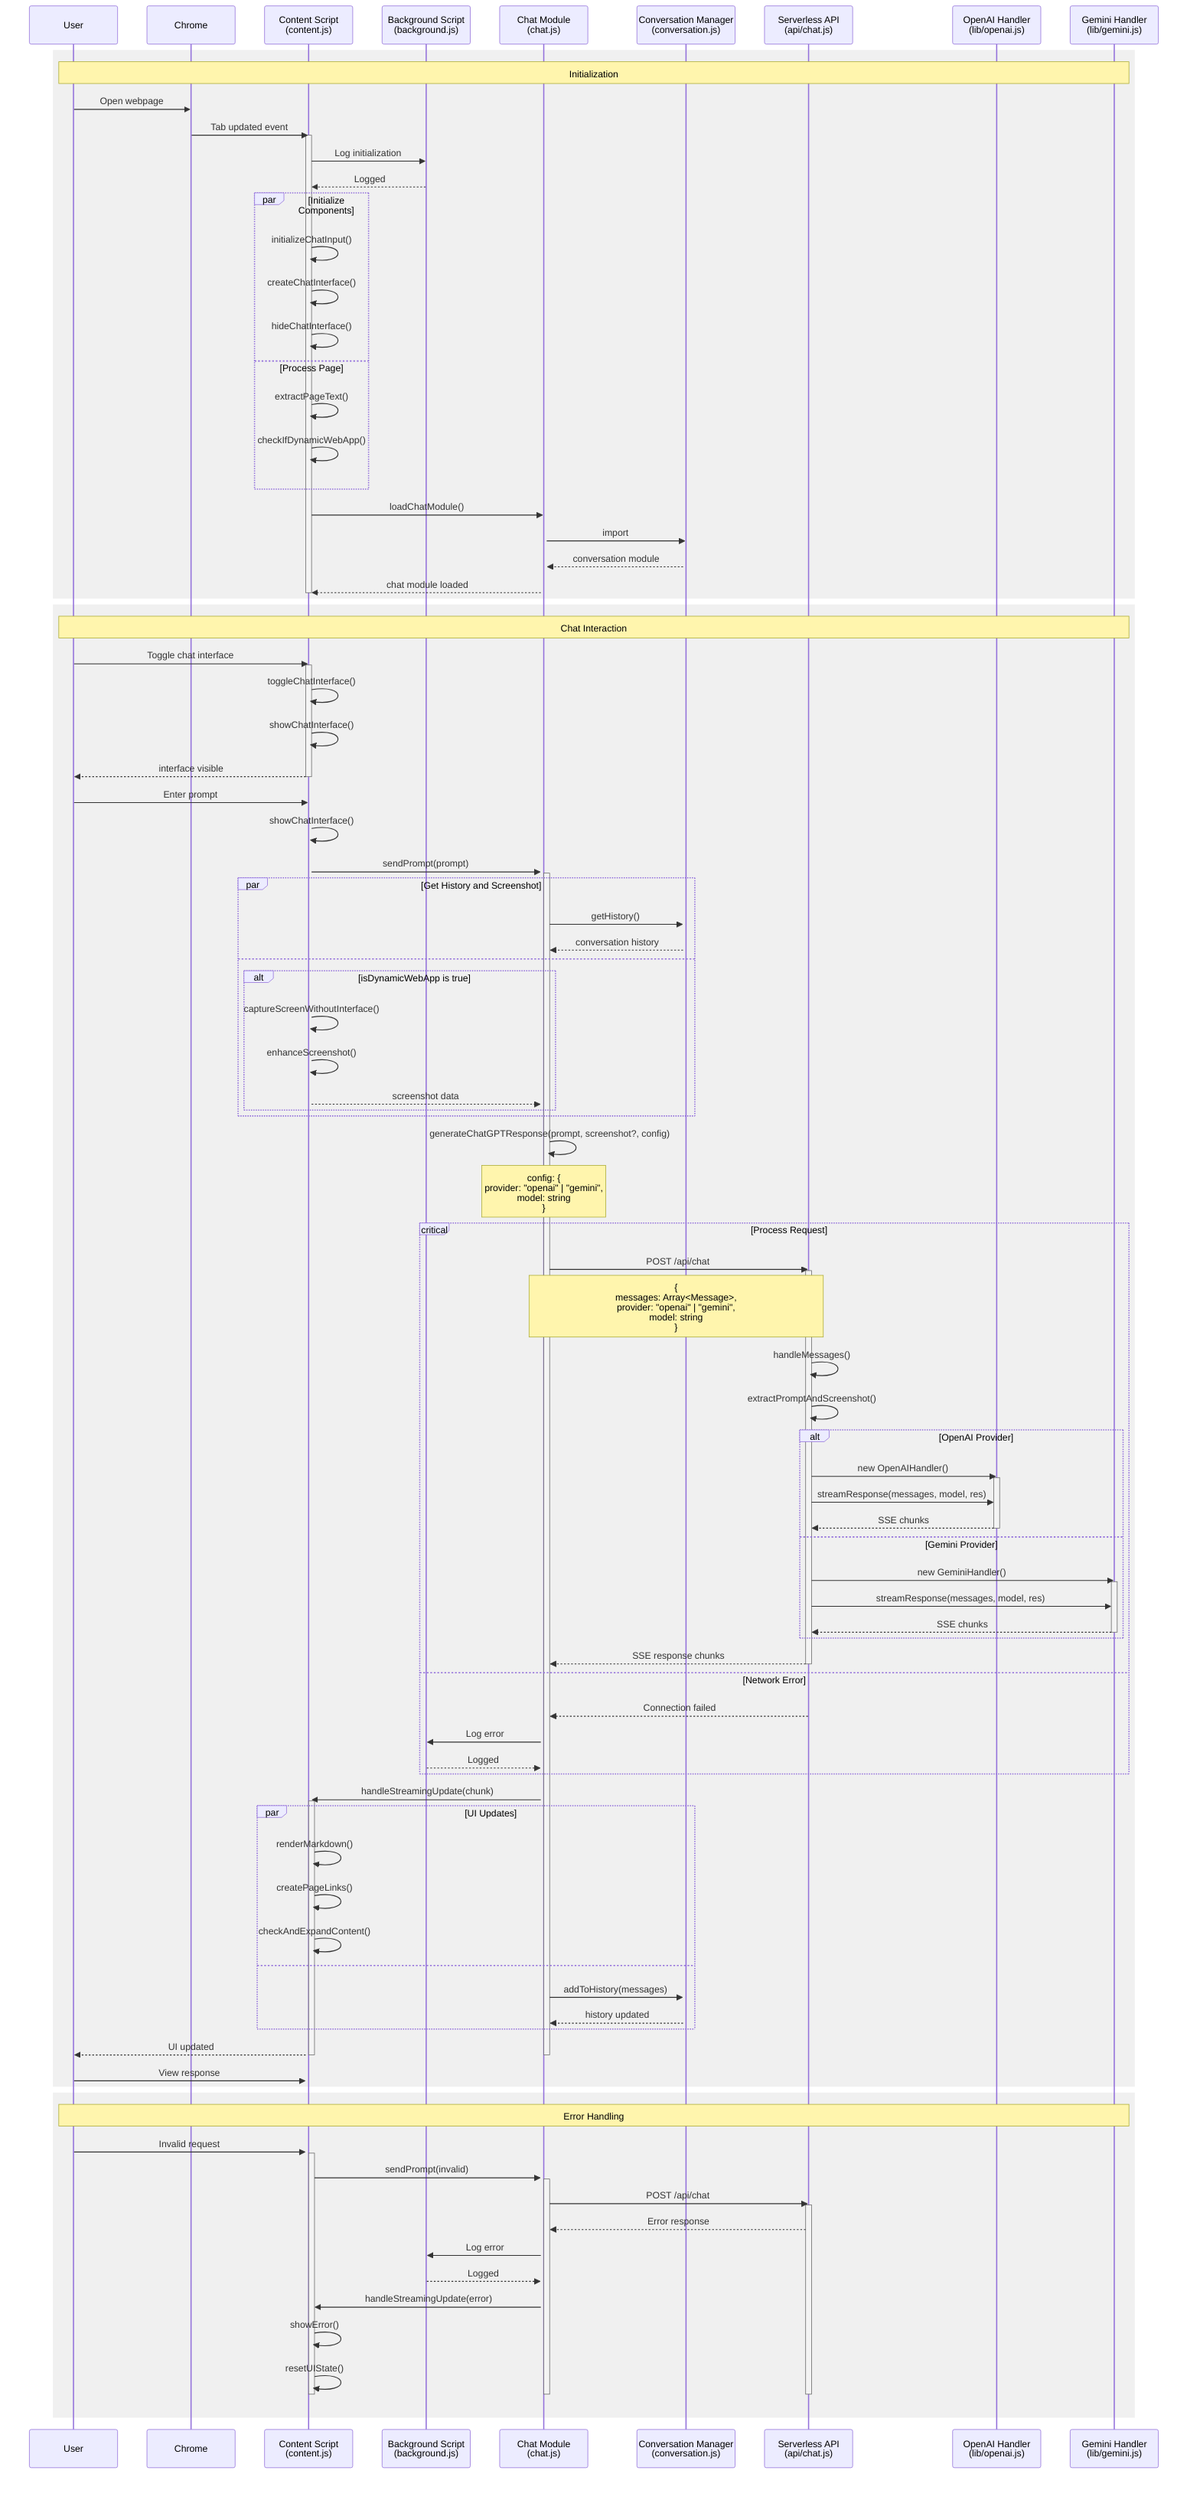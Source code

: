 %% Mochi Chat Sequence Diagram Guide
%% Based on Mermaid.js
%% Syntax: https://mermaid.js.org/syntax/sequenceDiagram.html

%% 1. Naming Conventions:
%%    - Use descriptive names for participants
%%    - Include file names in participant aliases using <br/>
%%    - Keep messages concise but descriptive
%%    - Use consistent terminology across the diagram
%%
%% 2. Message Types:
%%    - Request: ->> (solid arrow)
%%    - Response: -->> (dashed arrow)
%%    - Error Response: -->> (use same as response)
%%
%% 3. Parallel Operations (par):
%%    - Use for concurrent operations
%%    - Each parallel block should be self-contained
%%    - End with 'and' for additional parallel blocks
%%
%% 4. Critical Sections (critical):
%%    - Use for important operations that require error handling
%%    - Include 'option' blocks for error cases
%%    - Keep critical sections focused on core functionality
%%
%% 5. Grouping (rect):
%%    - Group related operations using rect
%%    - Use rgb(240, 240, 240) for consistent styling
%%    - Label groups with clear section names
%%
%% 6. Activation Bars:
%%    - Use activate/deactivate to show component lifetime
%%    - Show nested activations for call hierarchy
%%    - Ensure proper deactivation order
%%
%% 7. Parameters:
%%    - Show full parameters in notes for important calls
%%    - Mark optional parameters with ?
%%    - Group related parameters together
%%
%% 8. Best Practices:
%%    - Keep the diagram flowing top to bottom
%%    - Group related interactions together
%%    - Include error handling for critical operations
%%    - Show both success and failure paths
%%    - Document complex interactions with parameters
%%

sequenceDiagram
    participant User
    participant Chrome
    participant Content as Content Script<br/>(content.js)
    participant Background as Background Script<br/>(background.js)
    participant Chat as Chat Module<br/>(chat.js)
    participant Conv as Conversation Manager<br/>(conversation.js)
    participant API as Serverless API<br/>(api/chat.js)
    participant OpenAI as OpenAI Handler<br/>(lib/openai.js)
    participant Gemini as Gemini Handler<br/>(lib/gemini.js)

    %% Initialization
    rect rgb(240, 240, 240)
        Note over User,Gemini: Initialization
        User->>Chrome: Open webpage
        Chrome->>Content: Tab updated event
        activate Content
        Content->>Background: Log initialization
        Background-->>Content: Logged

        par Initialize Components
            Content->>Content: initializeChatInput()
            Content->>Content: createChatInterface()
            Content->>Content: hideChatInterface()
        and Process Page
            Content->>Content: extractPageText()
            Content->>Content: checkIfDynamicWebApp()
        end

        Content->>Chat: loadChatModule()
        activate Chat
        Chat->>Conv: import
        activate Conv
        Conv-->>Chat: conversation module
        Chat-->>Content: chat module loaded
        deactivate Content
    end

    %% Chat Interaction
    rect rgb(240, 240, 240)
        Note over User,Gemini: Chat Interaction
        User->>Content: Toggle chat interface
        activate Content
        Content->>Content: toggleChatInterface()
        Content->>Content: showChatInterface()
        Content-->>User: interface visible
        deactivate Content

        User->>Content: Enter prompt
        activate Content
        Content->>Content: showChatInterface()
        Content->>Chat: sendPrompt(prompt)
        activate Chat
        
        par Get History and Screenshot
            Chat->>Conv: getHistory()
            Conv-->>Chat: conversation history
        and
            alt isDynamicWebApp is true
                Content->>Content: captureScreenWithoutInterface()
                Content->>Content: enhanceScreenshot()
                Content-->>Chat: screenshot data
            end
        end

        Chat->>Chat: generateChatGPTResponse(prompt, screenshot?, config)
        Note over Chat: config: {<br/>provider: "openai" | "gemini",<br/>model: string<br/>}

        critical Process Request
            Chat->>API: POST /api/chat
            activate API
            Note over Chat,API: {<br/>messages: Array<Message>,<br/>provider: "openai" | "gemini",<br/>model: string<br/>}

            API->>API: handleMessages()
            API->>API: extractPromptAndScreenshot()

            alt OpenAI Provider
                API->>OpenAI: new OpenAIHandler()
                activate OpenAI
                API->>OpenAI: streamResponse(messages, model, res)
                OpenAI-->>API: SSE chunks
                deactivate OpenAI
            else Gemini Provider
                API->>Gemini: new GeminiHandler()
                activate Gemini
                API->>Gemini: streamResponse(messages, model, res)
                Gemini-->>API: SSE chunks
                deactivate Gemini
            end

            API-->>Chat: SSE response chunks
            deactivate API
        option Network Error
            API-->>Chat: Connection failed
            Chat->>Background: Log error
            Background-->>Chat: Logged
        end

        Chat->>Content: handleStreamingUpdate(chunk)
        activate Content
        par UI Updates
            Content->>Content: renderMarkdown()
            Content->>Content: createPageLinks()
            Content->>Content: checkAndExpandContent()
        and
            Chat->>Conv: addToHistory(messages)
            Conv-->>Chat: history updated
        end
        Content-->>User: UI updated
        deactivate Content
        deactivate Chat

        User->>Content: View response
    end

    %% Error Handling
    rect rgb(240, 240, 240)
        Note over User,Gemini: Error Handling
        User->>Content: Invalid request
        activate Content
        Content->>Chat: sendPrompt(invalid)
        activate Chat
        Chat->>API: POST /api/chat
        activate API
        API-->>Chat: Error response
        Chat->>Background: Log error
        Background-->>Chat: Logged
        Chat->>Content: handleStreamingUpdate(error)
        Content->>Content: showError()
        Content->>Content: resetUIState()
        deactivate Content
        deactivate Chat
        deactivate API
    end